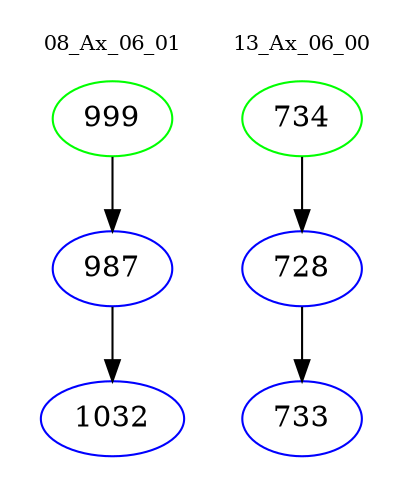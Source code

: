 digraph{
subgraph cluster_0 {
color = white
label = "08_Ax_06_01";
fontsize=10;
T0_999 [label="999", color="green"]
T0_999 -> T0_987 [color="black"]
T0_987 [label="987", color="blue"]
T0_987 -> T0_1032 [color="black"]
T0_1032 [label="1032", color="blue"]
}
subgraph cluster_1 {
color = white
label = "13_Ax_06_00";
fontsize=10;
T1_734 [label="734", color="green"]
T1_734 -> T1_728 [color="black"]
T1_728 [label="728", color="blue"]
T1_728 -> T1_733 [color="black"]
T1_733 [label="733", color="blue"]
}
}
